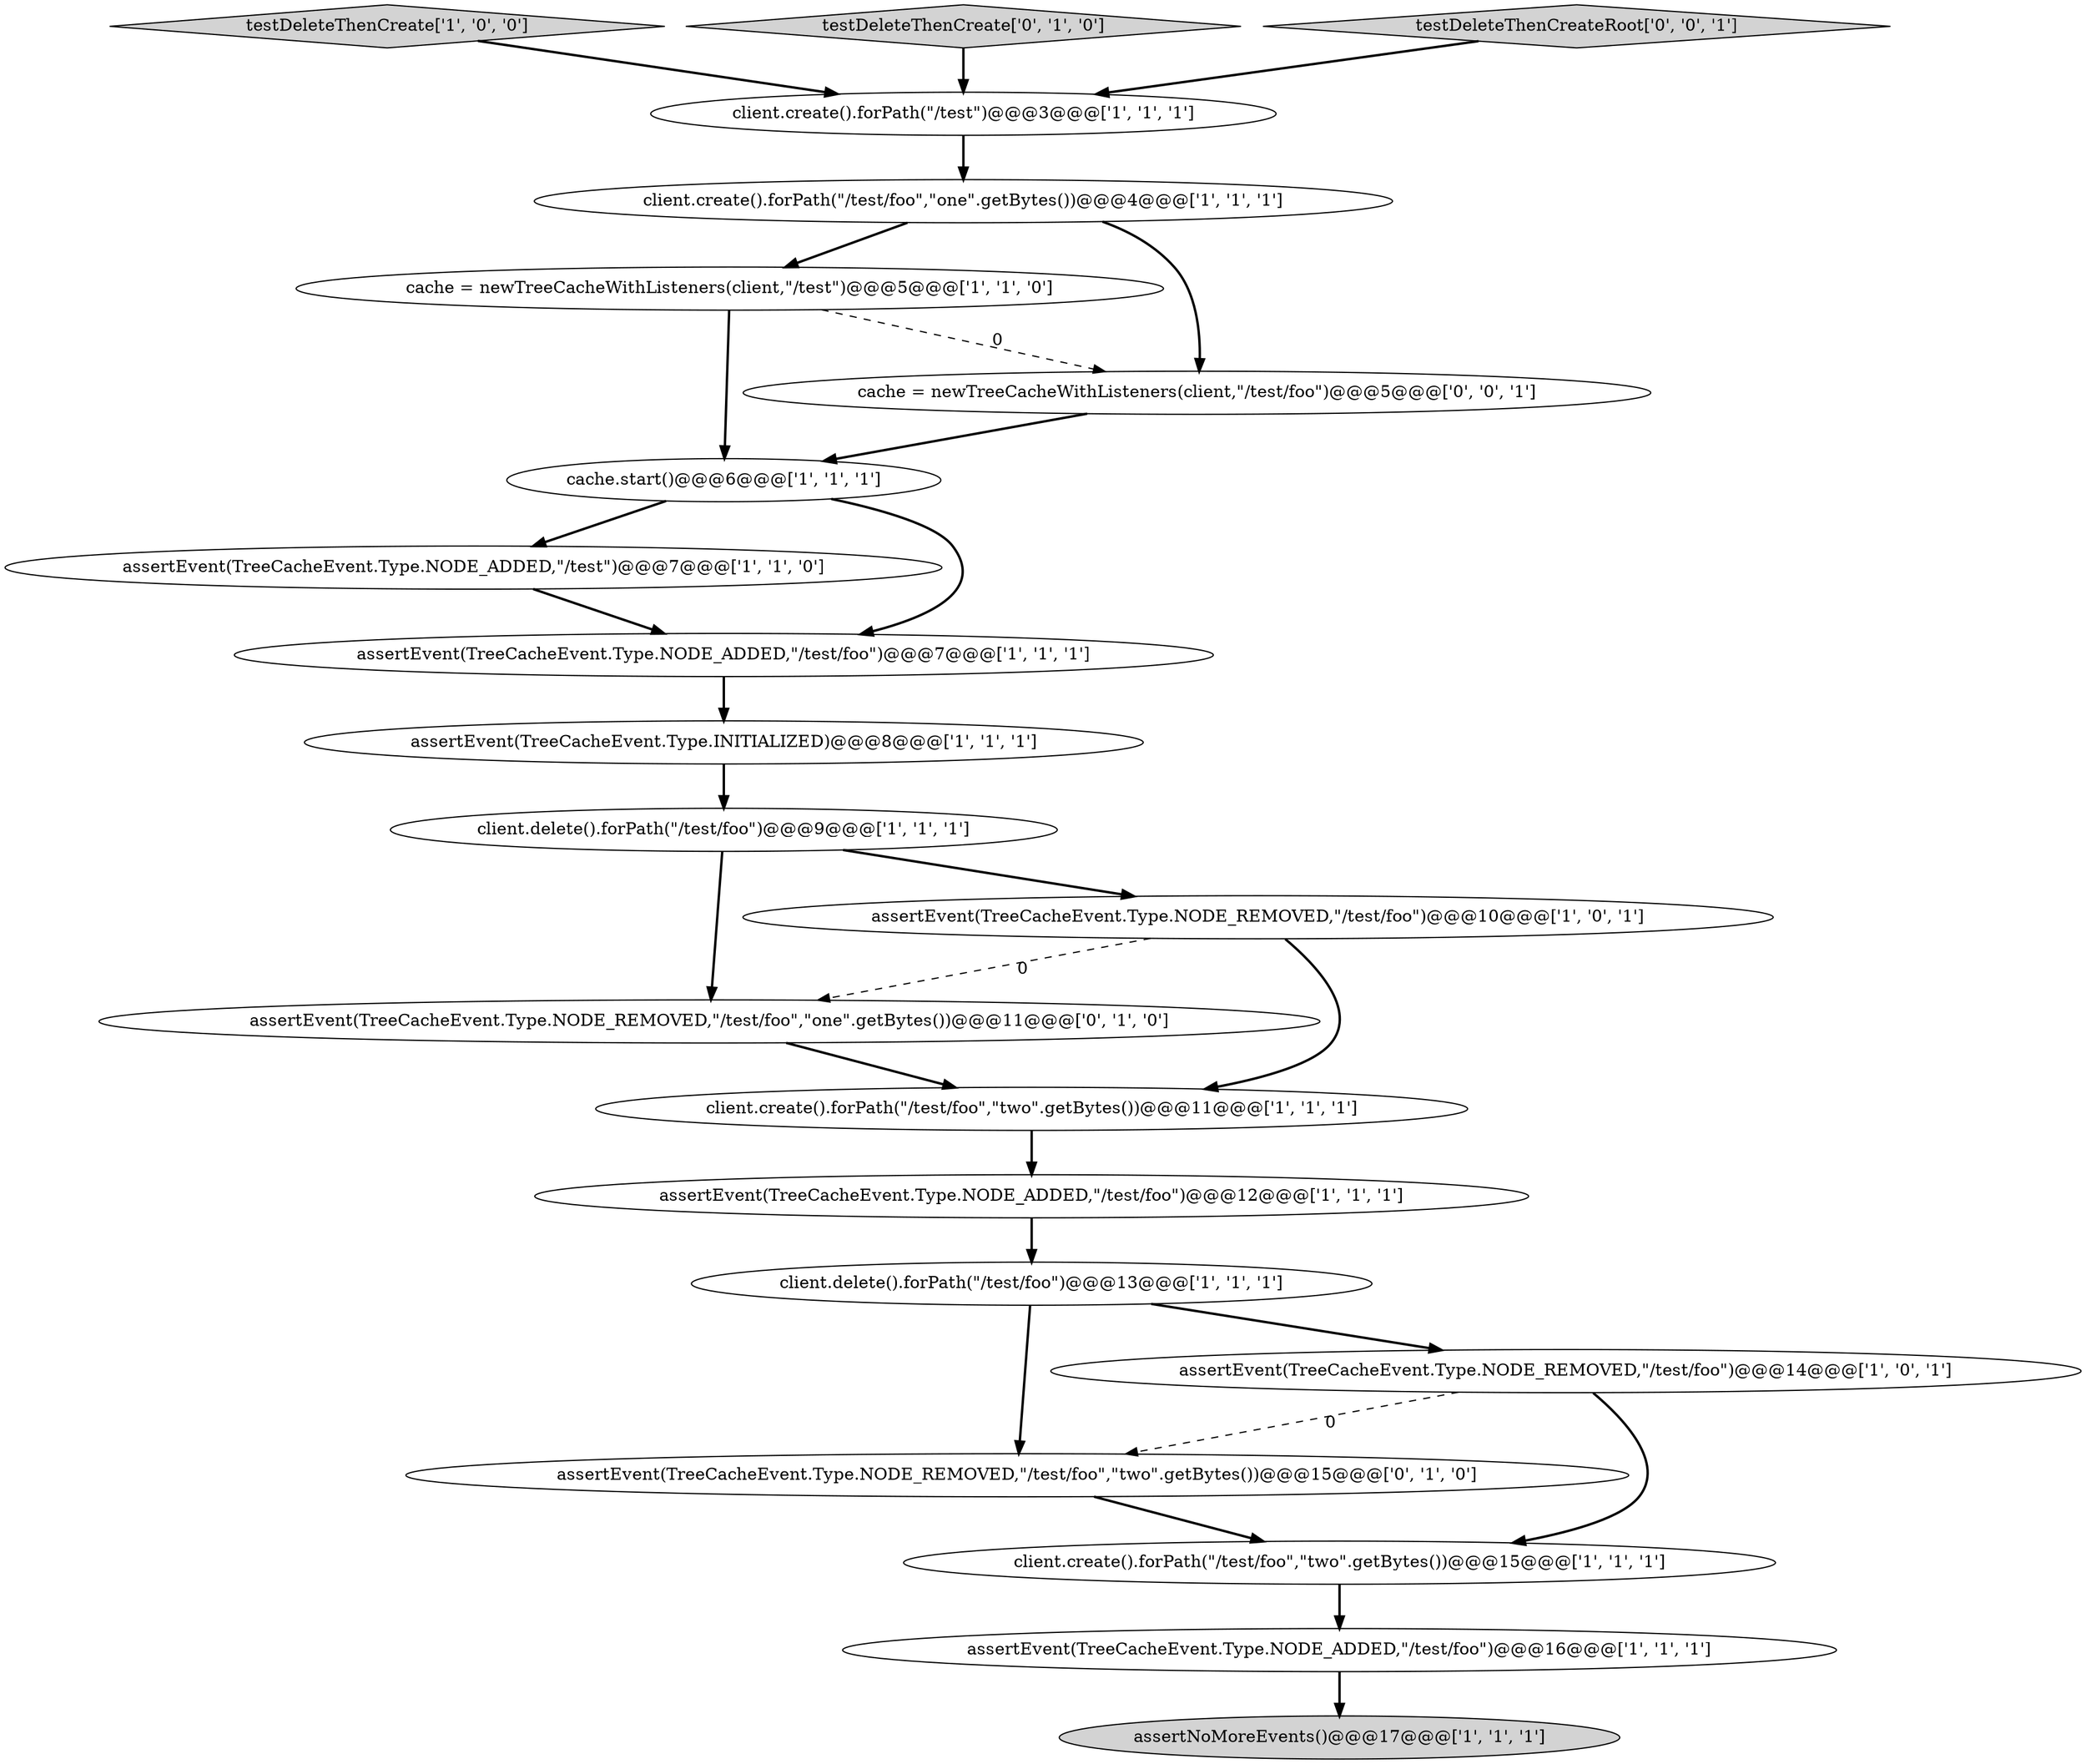 digraph {
17 [style = filled, label = "assertEvent(TreeCacheEvent.Type.NODE_REMOVED,\"/test/foo\",\"two\".getBytes())@@@15@@@['0', '1', '0']", fillcolor = white, shape = ellipse image = "AAA1AAABBB2BBB"];
15 [style = filled, label = "client.create().forPath(\"/test/foo\",\"one\".getBytes())@@@4@@@['1', '1', '1']", fillcolor = white, shape = ellipse image = "AAA0AAABBB1BBB"];
4 [style = filled, label = "assertEvent(TreeCacheEvent.Type.INITIALIZED)@@@8@@@['1', '1', '1']", fillcolor = white, shape = ellipse image = "AAA0AAABBB1BBB"];
11 [style = filled, label = "client.create().forPath(\"/test/foo\",\"two\".getBytes())@@@15@@@['1', '1', '1']", fillcolor = white, shape = ellipse image = "AAA0AAABBB1BBB"];
9 [style = filled, label = "testDeleteThenCreate['1', '0', '0']", fillcolor = lightgray, shape = diamond image = "AAA0AAABBB1BBB"];
7 [style = filled, label = "assertEvent(TreeCacheEvent.Type.NODE_ADDED,\"/test/foo\")@@@16@@@['1', '1', '1']", fillcolor = white, shape = ellipse image = "AAA0AAABBB1BBB"];
18 [style = filled, label = "assertEvent(TreeCacheEvent.Type.NODE_REMOVED,\"/test/foo\",\"one\".getBytes())@@@11@@@['0', '1', '0']", fillcolor = white, shape = ellipse image = "AAA1AAABBB2BBB"];
5 [style = filled, label = "client.delete().forPath(\"/test/foo\")@@@13@@@['1', '1', '1']", fillcolor = white, shape = ellipse image = "AAA0AAABBB1BBB"];
10 [style = filled, label = "assertEvent(TreeCacheEvent.Type.NODE_ADDED,\"/test\")@@@7@@@['1', '1', '0']", fillcolor = white, shape = ellipse image = "AAA0AAABBB1BBB"];
2 [style = filled, label = "assertEvent(TreeCacheEvent.Type.NODE_REMOVED,\"/test/foo\")@@@14@@@['1', '0', '1']", fillcolor = white, shape = ellipse image = "AAA0AAABBB1BBB"];
1 [style = filled, label = "client.create().forPath(\"/test/foo\",\"two\".getBytes())@@@11@@@['1', '1', '1']", fillcolor = white, shape = ellipse image = "AAA0AAABBB1BBB"];
16 [style = filled, label = "cache = newTreeCacheWithListeners(client,\"/test\")@@@5@@@['1', '1', '0']", fillcolor = white, shape = ellipse image = "AAA0AAABBB1BBB"];
13 [style = filled, label = "assertEvent(TreeCacheEvent.Type.NODE_REMOVED,\"/test/foo\")@@@10@@@['1', '0', '1']", fillcolor = white, shape = ellipse image = "AAA0AAABBB1BBB"];
0 [style = filled, label = "client.delete().forPath(\"/test/foo\")@@@9@@@['1', '1', '1']", fillcolor = white, shape = ellipse image = "AAA0AAABBB1BBB"];
19 [style = filled, label = "testDeleteThenCreate['0', '1', '0']", fillcolor = lightgray, shape = diamond image = "AAA0AAABBB2BBB"];
21 [style = filled, label = "cache = newTreeCacheWithListeners(client,\"/test/foo\")@@@5@@@['0', '0', '1']", fillcolor = white, shape = ellipse image = "AAA0AAABBB3BBB"];
3 [style = filled, label = "assertEvent(TreeCacheEvent.Type.NODE_ADDED,\"/test/foo\")@@@7@@@['1', '1', '1']", fillcolor = white, shape = ellipse image = "AAA0AAABBB1BBB"];
8 [style = filled, label = "assertNoMoreEvents()@@@17@@@['1', '1', '1']", fillcolor = lightgray, shape = ellipse image = "AAA0AAABBB1BBB"];
12 [style = filled, label = "cache.start()@@@6@@@['1', '1', '1']", fillcolor = white, shape = ellipse image = "AAA0AAABBB1BBB"];
6 [style = filled, label = "client.create().forPath(\"/test\")@@@3@@@['1', '1', '1']", fillcolor = white, shape = ellipse image = "AAA0AAABBB1BBB"];
14 [style = filled, label = "assertEvent(TreeCacheEvent.Type.NODE_ADDED,\"/test/foo\")@@@12@@@['1', '1', '1']", fillcolor = white, shape = ellipse image = "AAA0AAABBB1BBB"];
20 [style = filled, label = "testDeleteThenCreateRoot['0', '0', '1']", fillcolor = lightgray, shape = diamond image = "AAA0AAABBB3BBB"];
5->2 [style = bold, label=""];
14->5 [style = bold, label=""];
13->18 [style = dashed, label="0"];
7->8 [style = bold, label=""];
19->6 [style = bold, label=""];
20->6 [style = bold, label=""];
6->15 [style = bold, label=""];
2->11 [style = bold, label=""];
2->17 [style = dashed, label="0"];
15->21 [style = bold, label=""];
0->13 [style = bold, label=""];
1->14 [style = bold, label=""];
21->12 [style = bold, label=""];
10->3 [style = bold, label=""];
9->6 [style = bold, label=""];
11->7 [style = bold, label=""];
5->17 [style = bold, label=""];
16->12 [style = bold, label=""];
12->10 [style = bold, label=""];
12->3 [style = bold, label=""];
15->16 [style = bold, label=""];
17->11 [style = bold, label=""];
13->1 [style = bold, label=""];
18->1 [style = bold, label=""];
16->21 [style = dashed, label="0"];
0->18 [style = bold, label=""];
3->4 [style = bold, label=""];
4->0 [style = bold, label=""];
}

